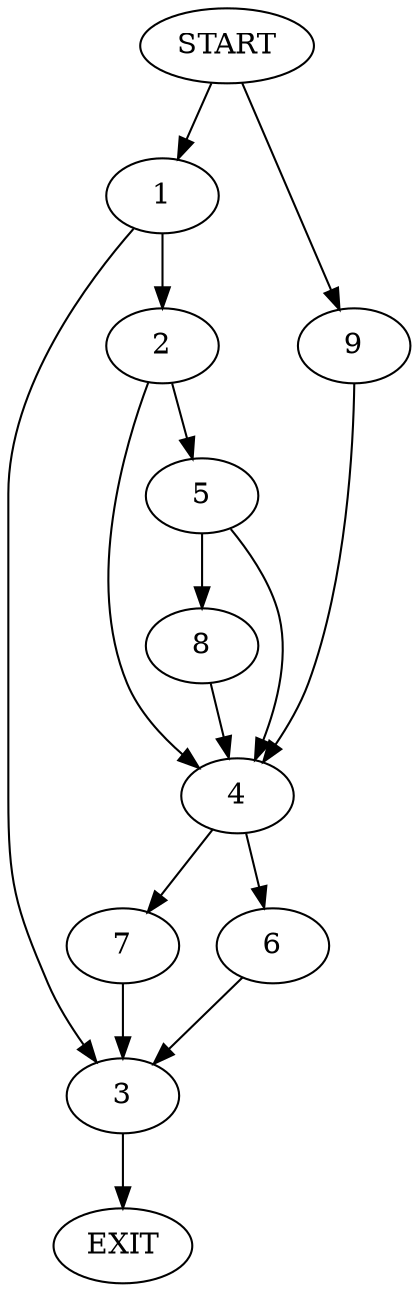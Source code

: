 digraph {
0 [label="START"]
10 [label="EXIT"]
0 -> 1
1 -> 2
1 -> 3
3 -> 10
2 -> 4
2 -> 5
4 -> 6
4 -> 7
5 -> 4
5 -> 8
8 -> 4
0 -> 9
9 -> 4
7 -> 3
6 -> 3
}
